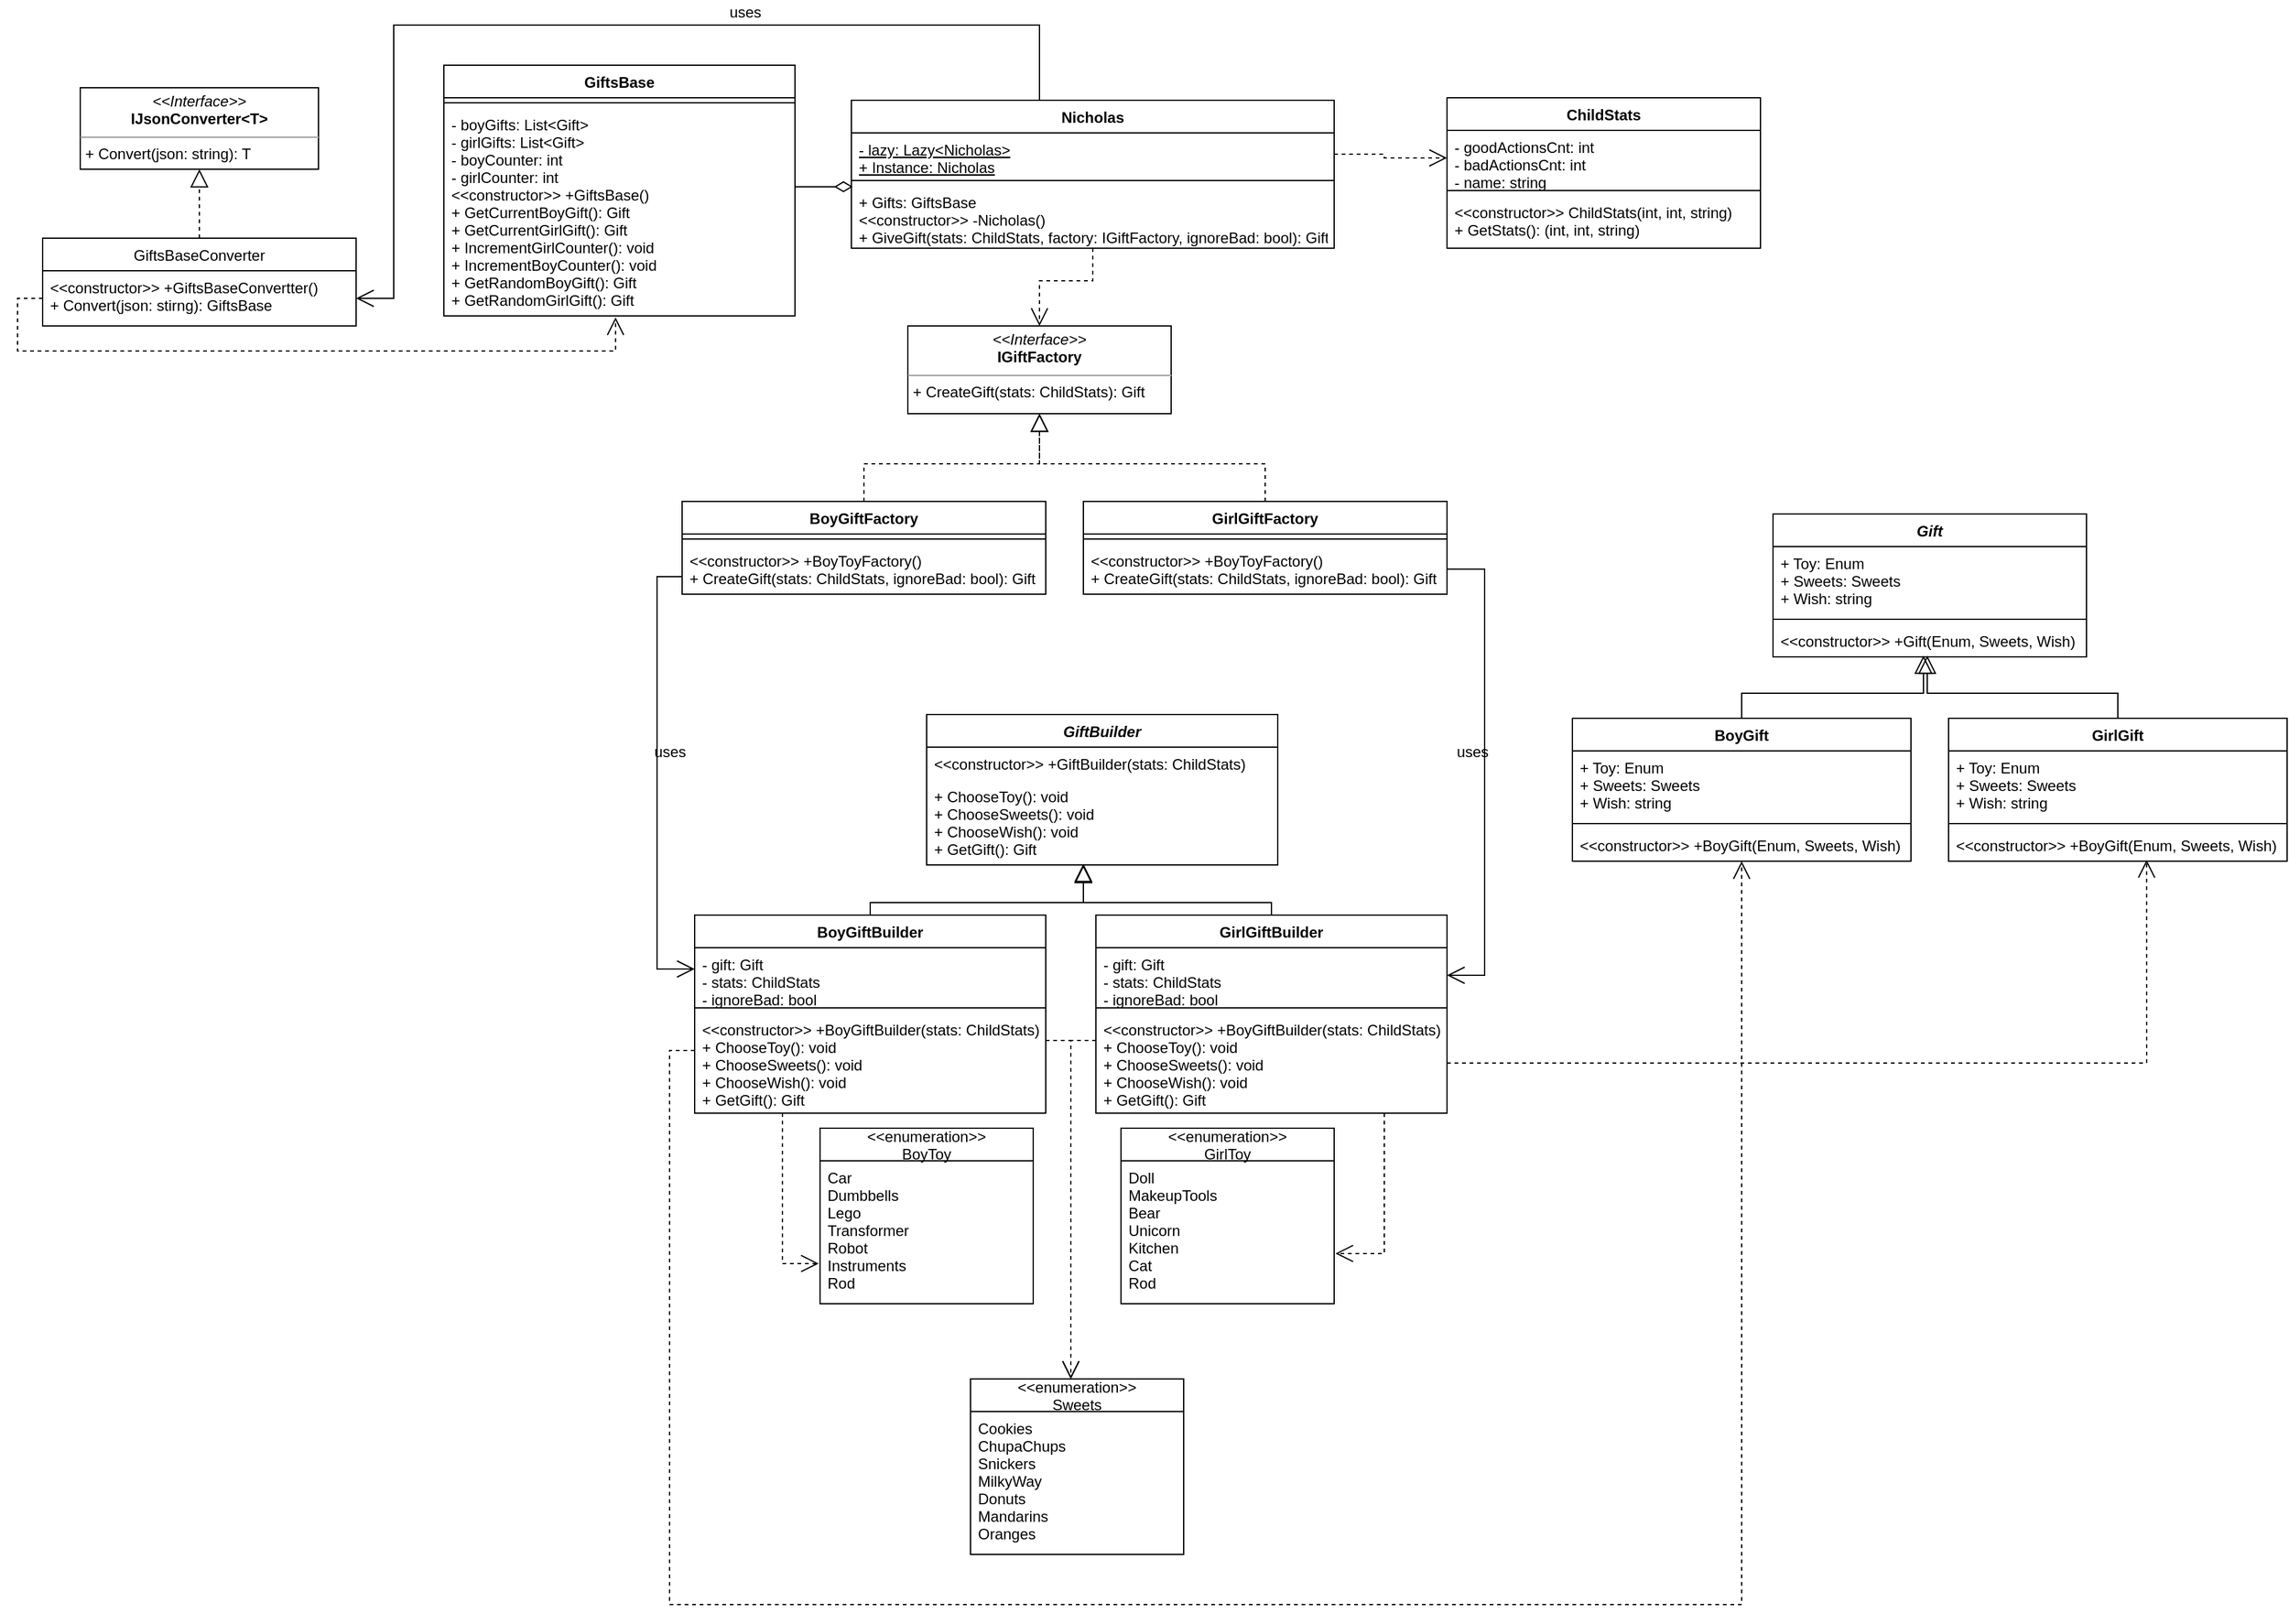 <mxfile version="15.4.0" type="device"><diagram id="0_Pe5IaOWK3prhrcY5-4" name="Page-1"><mxGraphModel dx="2272" dy="822" grid="1" gridSize="10" guides="1" tooltips="1" connect="1" arrows="1" fold="1" page="1" pageScale="1" pageWidth="850" pageHeight="1100" math="0" shadow="0"><root><mxCell id="0"/><mxCell id="1" parent="0"/><mxCell id="CNQizQMJk3wnfPYYah0C-1" value="&lt;&lt;enumeration&gt;&gt;&#10;BoyToy" style="swimlane;fontStyle=0;childLayout=stackLayout;horizontal=1;startSize=26;fillColor=none;horizontalStack=0;resizeParent=1;resizeParentMax=0;resizeLast=0;collapsible=1;marginBottom=0;" vertex="1" parent="1"><mxGeometry x="60" y="1260" width="170" height="140" as="geometry"/></mxCell><mxCell id="CNQizQMJk3wnfPYYah0C-4" value="Car&#10;Dumbbells&#10;Lego&#10;Transformer&#10;Robot&#10;Instruments&#10;Rod" style="text;strokeColor=none;fillColor=none;align=left;verticalAlign=top;spacingLeft=4;spacingRight=4;overflow=hidden;rotatable=0;points=[[0,0.5],[1,0.5]];portConstraint=eastwest;" vertex="1" parent="CNQizQMJk3wnfPYYah0C-1"><mxGeometry y="26" width="170" height="114" as="geometry"/></mxCell><mxCell id="CNQizQMJk3wnfPYYah0C-9" value="&lt;&lt;enumeration&gt;&gt;&#10;GirlToy" style="swimlane;fontStyle=0;childLayout=stackLayout;horizontal=1;startSize=26;fillColor=none;horizontalStack=0;resizeParent=1;resizeParentMax=0;resizeLast=0;collapsible=1;marginBottom=0;" vertex="1" parent="1"><mxGeometry x="300" y="1260" width="170" height="140" as="geometry"/></mxCell><mxCell id="CNQizQMJk3wnfPYYah0C-10" value="Doll&#10;MakeupTools&#10;Bear&#10;Unicorn&#10;Kitchen&#10;Cat&#10;Rod" style="text;strokeColor=none;fillColor=none;align=left;verticalAlign=top;spacingLeft=4;spacingRight=4;overflow=hidden;rotatable=0;points=[[0,0.5],[1,0.5]];portConstraint=eastwest;" vertex="1" parent="CNQizQMJk3wnfPYYah0C-9"><mxGeometry y="26" width="170" height="114" as="geometry"/></mxCell><mxCell id="CNQizQMJk3wnfPYYah0C-11" value="ChildStats" style="swimlane;fontStyle=1;align=center;verticalAlign=top;childLayout=stackLayout;horizontal=1;startSize=26;horizontalStack=0;resizeParent=1;resizeParentMax=0;resizeLast=0;collapsible=1;marginBottom=0;" vertex="1" parent="1"><mxGeometry x="560" y="438" width="250" height="120" as="geometry"/></mxCell><mxCell id="CNQizQMJk3wnfPYYah0C-12" value="- goodActionsCnt: int&#10;- badActionsCnt: int&#10;- name: string" style="text;strokeColor=none;fillColor=none;align=left;verticalAlign=top;spacingLeft=4;spacingRight=4;overflow=hidden;rotatable=0;points=[[0,0.5],[1,0.5]];portConstraint=eastwest;" vertex="1" parent="CNQizQMJk3wnfPYYah0C-11"><mxGeometry y="26" width="250" height="44" as="geometry"/></mxCell><mxCell id="CNQizQMJk3wnfPYYah0C-13" value="" style="line;strokeWidth=1;fillColor=none;align=left;verticalAlign=middle;spacingTop=-1;spacingLeft=3;spacingRight=3;rotatable=0;labelPosition=right;points=[];portConstraint=eastwest;" vertex="1" parent="CNQizQMJk3wnfPYYah0C-11"><mxGeometry y="70" width="250" height="8" as="geometry"/></mxCell><mxCell id="CNQizQMJk3wnfPYYah0C-14" value="&lt;&lt;constructor&gt;&gt; ChildStats(int, int, string)&#10;+ GetStats(): (int, int, string)" style="text;strokeColor=none;fillColor=none;align=left;verticalAlign=top;spacingLeft=4;spacingRight=4;overflow=hidden;rotatable=0;points=[[0,0.5],[1,0.5]];portConstraint=eastwest;" vertex="1" parent="CNQizQMJk3wnfPYYah0C-11"><mxGeometry y="78" width="250" height="42" as="geometry"/></mxCell><mxCell id="CNQizQMJk3wnfPYYah0C-16" value="&lt;&lt;enumeration&gt;&gt;&#10;Sweets" style="swimlane;fontStyle=0;childLayout=stackLayout;horizontal=1;startSize=26;fillColor=none;horizontalStack=0;resizeParent=1;resizeParentMax=0;resizeLast=0;collapsible=1;marginBottom=0;" vertex="1" parent="1"><mxGeometry x="180" y="1460" width="170" height="140" as="geometry"/></mxCell><mxCell id="CNQizQMJk3wnfPYYah0C-17" value="Cookies&#10;ChupaChups&#10;Snickers&#10;MilkyWay&#10;Donuts&#10;Mandarins&#10;Oranges" style="text;strokeColor=none;fillColor=none;align=left;verticalAlign=top;spacingLeft=4;spacingRight=4;overflow=hidden;rotatable=0;points=[[0,0.5],[1,0.5]];portConstraint=eastwest;" vertex="1" parent="CNQizQMJk3wnfPYYah0C-16"><mxGeometry y="26" width="170" height="114" as="geometry"/></mxCell><mxCell id="CNQizQMJk3wnfPYYah0C-22" value="&lt;p style=&quot;margin: 0px ; margin-top: 4px ; text-align: center&quot;&gt;&lt;i&gt;&amp;lt;&amp;lt;Interface&amp;gt;&amp;gt;&lt;/i&gt;&lt;br&gt;&lt;b&gt;IGiftFactory&lt;/b&gt;&lt;/p&gt;&lt;hr size=&quot;1&quot;&gt;&lt;p style=&quot;margin: 0px ; margin-left: 4px&quot;&gt;+ CreateGift(stats: ChildStats): Gift&lt;/p&gt;" style="verticalAlign=top;align=left;overflow=fill;fontSize=12;fontFamily=Helvetica;html=1;" vertex="1" parent="1"><mxGeometry x="130" y="620" width="210" height="70" as="geometry"/></mxCell><mxCell id="CNQizQMJk3wnfPYYah0C-37" style="edgeStyle=orthogonalEdgeStyle;rounded=0;orthogonalLoop=1;jettySize=auto;html=1;entryX=0.5;entryY=1;entryDx=0;entryDy=0;dashed=1;endArrow=block;endFill=0;endSize=12;" edge="1" parent="1" source="CNQizQMJk3wnfPYYah0C-23" target="CNQizQMJk3wnfPYYah0C-22"><mxGeometry relative="1" as="geometry"/></mxCell><mxCell id="CNQizQMJk3wnfPYYah0C-23" value="BoyGiftFactory" style="swimlane;fontStyle=1;align=center;verticalAlign=top;childLayout=stackLayout;horizontal=1;startSize=26;horizontalStack=0;resizeParent=1;resizeParentMax=0;resizeLast=0;collapsible=1;marginBottom=0;" vertex="1" parent="1"><mxGeometry x="-50" y="760" width="290" height="74" as="geometry"/></mxCell><mxCell id="CNQizQMJk3wnfPYYah0C-25" value="" style="line;strokeWidth=1;fillColor=none;align=left;verticalAlign=middle;spacingTop=-1;spacingLeft=3;spacingRight=3;rotatable=0;labelPosition=right;points=[];portConstraint=eastwest;" vertex="1" parent="CNQizQMJk3wnfPYYah0C-23"><mxGeometry y="26" width="290" height="8" as="geometry"/></mxCell><mxCell id="CNQizQMJk3wnfPYYah0C-26" value="&lt;&lt;constructor&gt;&gt; +BoyToyFactory()&#10;+ CreateGift(stats: ChildStats, ignoreBad: bool): Gift" style="text;strokeColor=none;fillColor=none;align=left;verticalAlign=top;spacingLeft=4;spacingRight=4;overflow=hidden;rotatable=0;points=[[0,0.5],[1,0.5]];portConstraint=eastwest;" vertex="1" parent="CNQizQMJk3wnfPYYah0C-23"><mxGeometry y="34" width="290" height="40" as="geometry"/></mxCell><mxCell id="CNQizQMJk3wnfPYYah0C-36" style="edgeStyle=orthogonalEdgeStyle;rounded=0;orthogonalLoop=1;jettySize=auto;html=1;entryX=0.5;entryY=1;entryDx=0;entryDy=0;endArrow=block;endFill=0;dashed=1;endSize=12;" edge="1" parent="1" source="CNQizQMJk3wnfPYYah0C-32" target="CNQizQMJk3wnfPYYah0C-22"><mxGeometry relative="1" as="geometry"/></mxCell><mxCell id="CNQizQMJk3wnfPYYah0C-32" value="GirlGiftFactory" style="swimlane;fontStyle=1;align=center;verticalAlign=top;childLayout=stackLayout;horizontal=1;startSize=26;horizontalStack=0;resizeParent=1;resizeParentMax=0;resizeLast=0;collapsible=1;marginBottom=0;" vertex="1" parent="1"><mxGeometry x="270" y="760" width="290" height="74" as="geometry"/></mxCell><mxCell id="CNQizQMJk3wnfPYYah0C-34" value="" style="line;strokeWidth=1;fillColor=none;align=left;verticalAlign=middle;spacingTop=-1;spacingLeft=3;spacingRight=3;rotatable=0;labelPosition=right;points=[];portConstraint=eastwest;" vertex="1" parent="CNQizQMJk3wnfPYYah0C-32"><mxGeometry y="26" width="290" height="8" as="geometry"/></mxCell><mxCell id="CNQizQMJk3wnfPYYah0C-35" value="&lt;&lt;constructor&gt;&gt; +BoyToyFactory()&#10;+ CreateGift(stats: ChildStats, ignoreBad: bool): Gift" style="text;strokeColor=none;fillColor=none;align=left;verticalAlign=top;spacingLeft=4;spacingRight=4;overflow=hidden;rotatable=0;points=[[0,0.5],[1,0.5]];portConstraint=eastwest;" vertex="1" parent="CNQizQMJk3wnfPYYah0C-32"><mxGeometry y="34" width="290" height="40" as="geometry"/></mxCell><mxCell id="CNQizQMJk3wnfPYYah0C-38" value="GiftBuilder" style="swimlane;fontStyle=3;childLayout=stackLayout;horizontal=1;startSize=26;fillColor=none;horizontalStack=0;resizeParent=1;resizeParentMax=0;resizeLast=0;collapsible=1;marginBottom=0;" vertex="1" parent="1"><mxGeometry x="145" y="930" width="280" height="120" as="geometry"/></mxCell><mxCell id="CNQizQMJk3wnfPYYah0C-39" value="&lt;&lt;constructor&gt;&gt; +GiftBuilder(stats: ChildStats)" style="text;strokeColor=none;fillColor=none;align=left;verticalAlign=top;spacingLeft=4;spacingRight=4;overflow=hidden;rotatable=0;points=[[0,0.5],[1,0.5]];portConstraint=eastwest;" vertex="1" parent="CNQizQMJk3wnfPYYah0C-38"><mxGeometry y="26" width="280" height="26" as="geometry"/></mxCell><mxCell id="CNQizQMJk3wnfPYYah0C-40" value="+ ChooseToy(): void&#10;+ ChooseSweets(): void&#10;+ ChooseWish(): void&#10;+ GetGift(): Gift" style="text;strokeColor=none;fillColor=none;align=left;verticalAlign=top;spacingLeft=4;spacingRight=4;overflow=hidden;rotatable=0;points=[[0,0.5],[1,0.5]];portConstraint=eastwest;" vertex="1" parent="CNQizQMJk3wnfPYYah0C-38"><mxGeometry y="52" width="280" height="68" as="geometry"/></mxCell><mxCell id="CNQizQMJk3wnfPYYah0C-61" style="edgeStyle=orthogonalEdgeStyle;rounded=0;orthogonalLoop=1;jettySize=auto;html=1;endArrow=block;endFill=0;endSize=12;" edge="1" parent="1" source="CNQizQMJk3wnfPYYah0C-48"><mxGeometry relative="1" as="geometry"><mxPoint x="270" y="1050" as="targetPoint"/><Array as="points"><mxPoint x="100" y="1080"/><mxPoint x="270" y="1080"/></Array></mxGeometry></mxCell><mxCell id="CNQizQMJk3wnfPYYah0C-48" value="BoyGiftBuilder" style="swimlane;fontStyle=1;align=center;verticalAlign=top;childLayout=stackLayout;horizontal=1;startSize=26;horizontalStack=0;resizeParent=1;resizeParentMax=0;resizeLast=0;collapsible=1;marginBottom=0;" vertex="1" parent="1"><mxGeometry x="-40" y="1090" width="280" height="158" as="geometry"/></mxCell><mxCell id="CNQizQMJk3wnfPYYah0C-49" value="- gift: Gift&#10;- stats: ChildStats&#10;- ignoreBad: bool" style="text;strokeColor=none;fillColor=none;align=left;verticalAlign=top;spacingLeft=4;spacingRight=4;overflow=hidden;rotatable=0;points=[[0,0.5],[1,0.5]];portConstraint=eastwest;" vertex="1" parent="CNQizQMJk3wnfPYYah0C-48"><mxGeometry y="26" width="280" height="44" as="geometry"/></mxCell><mxCell id="CNQizQMJk3wnfPYYah0C-50" value="" style="line;strokeWidth=1;fillColor=none;align=left;verticalAlign=middle;spacingTop=-1;spacingLeft=3;spacingRight=3;rotatable=0;labelPosition=right;points=[];portConstraint=eastwest;" vertex="1" parent="CNQizQMJk3wnfPYYah0C-48"><mxGeometry y="70" width="280" height="8" as="geometry"/></mxCell><mxCell id="CNQizQMJk3wnfPYYah0C-51" value="&lt;&lt;constructor&gt;&gt; +BoyGiftBuilder(stats: ChildStats)&#10;+ ChooseToy(): void&#10;+ ChooseSweets(): void&#10;+ ChooseWish(): void&#10;+ GetGift(): Gift" style="text;strokeColor=none;fillColor=none;align=left;verticalAlign=top;spacingLeft=4;spacingRight=4;overflow=hidden;rotatable=0;points=[[0,0.5],[1,0.5]];portConstraint=eastwest;" vertex="1" parent="CNQizQMJk3wnfPYYah0C-48"><mxGeometry y="78" width="280" height="80" as="geometry"/></mxCell><mxCell id="CNQizQMJk3wnfPYYah0C-60" style="edgeStyle=orthogonalEdgeStyle;rounded=0;orthogonalLoop=1;jettySize=auto;html=1;endArrow=block;endFill=0;endSize=12;" edge="1" parent="1" source="CNQizQMJk3wnfPYYah0C-52"><mxGeometry relative="1" as="geometry"><mxPoint x="270" y="1049" as="targetPoint"/><Array as="points"><mxPoint x="420" y="1080"/><mxPoint x="270" y="1080"/><mxPoint x="270" y="1049"/></Array></mxGeometry></mxCell><mxCell id="CNQizQMJk3wnfPYYah0C-52" value="GirlGiftBuilder" style="swimlane;fontStyle=1;align=center;verticalAlign=top;childLayout=stackLayout;horizontal=1;startSize=26;horizontalStack=0;resizeParent=1;resizeParentMax=0;resizeLast=0;collapsible=1;marginBottom=0;" vertex="1" parent="1"><mxGeometry x="280" y="1090" width="280" height="158" as="geometry"/></mxCell><mxCell id="CNQizQMJk3wnfPYYah0C-53" value="- gift: Gift&#10;- stats: ChildStats&#10;- ignoreBad: bool" style="text;strokeColor=none;fillColor=none;align=left;verticalAlign=top;spacingLeft=4;spacingRight=4;overflow=hidden;rotatable=0;points=[[0,0.5],[1,0.5]];portConstraint=eastwest;" vertex="1" parent="CNQizQMJk3wnfPYYah0C-52"><mxGeometry y="26" width="280" height="44" as="geometry"/></mxCell><mxCell id="CNQizQMJk3wnfPYYah0C-54" value="" style="line;strokeWidth=1;fillColor=none;align=left;verticalAlign=middle;spacingTop=-1;spacingLeft=3;spacingRight=3;rotatable=0;labelPosition=right;points=[];portConstraint=eastwest;" vertex="1" parent="CNQizQMJk3wnfPYYah0C-52"><mxGeometry y="70" width="280" height="8" as="geometry"/></mxCell><mxCell id="CNQizQMJk3wnfPYYah0C-55" value="&lt;&lt;constructor&gt;&gt; +BoyGiftBuilder(stats: ChildStats)&#10;+ ChooseToy(): void&#10;+ ChooseSweets(): void&#10;+ ChooseWish(): void&#10;+ GetGift(): Gift" style="text;strokeColor=none;fillColor=none;align=left;verticalAlign=top;spacingLeft=4;spacingRight=4;overflow=hidden;rotatable=0;points=[[0,0.5],[1,0.5]];portConstraint=eastwest;" vertex="1" parent="CNQizQMJk3wnfPYYah0C-52"><mxGeometry y="78" width="280" height="80" as="geometry"/></mxCell><mxCell id="CNQizQMJk3wnfPYYah0C-56" style="edgeStyle=orthogonalEdgeStyle;rounded=0;orthogonalLoop=1;jettySize=auto;html=1;entryX=-0.006;entryY=0.719;entryDx=0;entryDy=0;entryPerimeter=0;dashed=1;endArrow=open;endFill=0;endSize=12;" edge="1" parent="1" source="CNQizQMJk3wnfPYYah0C-51" target="CNQizQMJk3wnfPYYah0C-4"><mxGeometry relative="1" as="geometry"><Array as="points"><mxPoint x="30" y="1368"/></Array></mxGeometry></mxCell><mxCell id="CNQizQMJk3wnfPYYah0C-57" style="edgeStyle=orthogonalEdgeStyle;rounded=0;orthogonalLoop=1;jettySize=auto;html=1;dashed=1;endArrow=open;endFill=0;endSize=12;entryX=1.006;entryY=0.649;entryDx=0;entryDy=0;entryPerimeter=0;" edge="1" parent="1" source="CNQizQMJk3wnfPYYah0C-55" target="CNQizQMJk3wnfPYYah0C-10"><mxGeometry relative="1" as="geometry"><mxPoint x="520" y="1360" as="targetPoint"/><Array as="points"><mxPoint x="510" y="1190"/><mxPoint x="510" y="1360"/></Array></mxGeometry></mxCell><mxCell id="CNQizQMJk3wnfPYYah0C-58" style="edgeStyle=orthogonalEdgeStyle;rounded=0;orthogonalLoop=1;jettySize=auto;html=1;dashed=1;endArrow=open;endFill=0;endSize=12;" edge="1" parent="1" source="CNQizQMJk3wnfPYYah0C-51"><mxGeometry relative="1" as="geometry"><mxPoint x="260" y="1460" as="targetPoint"/><Array as="points"><mxPoint x="260" y="1190"/><mxPoint x="260" y="1460"/></Array></mxGeometry></mxCell><mxCell id="CNQizQMJk3wnfPYYah0C-59" style="edgeStyle=orthogonalEdgeStyle;rounded=0;orthogonalLoop=1;jettySize=auto;html=1;dashed=1;endArrow=open;endFill=0;endSize=12;" edge="1" parent="1" source="CNQizQMJk3wnfPYYah0C-55"><mxGeometry relative="1" as="geometry"><mxPoint x="260" y="1460" as="targetPoint"/><Array as="points"><mxPoint x="260" y="1190"/></Array></mxGeometry></mxCell><mxCell id="CNQizQMJk3wnfPYYah0C-62" style="edgeStyle=orthogonalEdgeStyle;rounded=0;orthogonalLoop=1;jettySize=auto;html=1;endArrow=open;endFill=0;endSize=12;" edge="1" parent="1" source="CNQizQMJk3wnfPYYah0C-26"><mxGeometry relative="1" as="geometry"><mxPoint x="-40" y="1133" as="targetPoint"/><Array as="points"><mxPoint x="-70" y="820"/><mxPoint x="-70" y="1133"/><mxPoint x="-40" y="1133"/></Array></mxGeometry></mxCell><mxCell id="CNQizQMJk3wnfPYYah0C-63" style="edgeStyle=orthogonalEdgeStyle;rounded=0;orthogonalLoop=1;jettySize=auto;html=1;entryX=1;entryY=0.5;entryDx=0;entryDy=0;endArrow=open;endFill=0;endSize=12;" edge="1" parent="1" source="CNQizQMJk3wnfPYYah0C-35" target="CNQizQMJk3wnfPYYah0C-53"><mxGeometry relative="1" as="geometry"/></mxCell><mxCell id="CNQizQMJk3wnfPYYah0C-64" value="uses" style="text;html=1;align=center;verticalAlign=middle;resizable=0;points=[];autosize=1;strokeColor=none;fillColor=none;" vertex="1" parent="1"><mxGeometry x="-80" y="950" width="40" height="20" as="geometry"/></mxCell><mxCell id="CNQizQMJk3wnfPYYah0C-65" value="uses" style="text;html=1;align=center;verticalAlign=middle;resizable=0;points=[];autosize=1;strokeColor=none;fillColor=none;" vertex="1" parent="1"><mxGeometry x="560" y="950" width="40" height="20" as="geometry"/></mxCell><mxCell id="CNQizQMJk3wnfPYYah0C-70" style="edgeStyle=orthogonalEdgeStyle;rounded=0;orthogonalLoop=1;jettySize=auto;html=1;entryX=0.5;entryY=0;entryDx=0;entryDy=0;endArrow=open;endFill=0;endSize=12;dashed=1;" edge="1" parent="1" source="CNQizQMJk3wnfPYYah0C-66" target="CNQizQMJk3wnfPYYah0C-22"><mxGeometry relative="1" as="geometry"/></mxCell><mxCell id="CNQizQMJk3wnfPYYah0C-101" style="edgeStyle=orthogonalEdgeStyle;rounded=0;orthogonalLoop=1;jettySize=auto;html=1;endArrow=open;endFill=0;endSize=12;entryX=1;entryY=0.5;entryDx=0;entryDy=0;" edge="1" parent="1" source="CNQizQMJk3wnfPYYah0C-66" target="CNQizQMJk3wnfPYYah0C-96"><mxGeometry relative="1" as="geometry"><mxPoint x="-300" y="600" as="targetPoint"/><Array as="points"><mxPoint x="235" y="380"/><mxPoint x="-280" y="380"/><mxPoint x="-280" y="598"/></Array></mxGeometry></mxCell><mxCell id="CNQizQMJk3wnfPYYah0C-66" value="Nicholas" style="swimlane;fontStyle=1;align=center;verticalAlign=top;childLayout=stackLayout;horizontal=1;startSize=26;horizontalStack=0;resizeParent=1;resizeParentMax=0;resizeLast=0;collapsible=1;marginBottom=0;" vertex="1" parent="1"><mxGeometry x="85" y="440" width="385" height="118" as="geometry"/></mxCell><mxCell id="CNQizQMJk3wnfPYYah0C-67" value="- lazy: Lazy&lt;Nicholas&gt;&#10;+ Instance: Nicholas" style="text;strokeColor=none;fillColor=none;align=left;verticalAlign=top;spacingLeft=4;spacingRight=4;overflow=hidden;rotatable=0;points=[[0,0.5],[1,0.5]];portConstraint=eastwest;fontStyle=4" vertex="1" parent="CNQizQMJk3wnfPYYah0C-66"><mxGeometry y="26" width="385" height="34" as="geometry"/></mxCell><mxCell id="CNQizQMJk3wnfPYYah0C-68" value="" style="line;strokeWidth=1;fillColor=none;align=left;verticalAlign=middle;spacingTop=-1;spacingLeft=3;spacingRight=3;rotatable=0;labelPosition=right;points=[];portConstraint=eastwest;" vertex="1" parent="CNQizQMJk3wnfPYYah0C-66"><mxGeometry y="60" width="385" height="8" as="geometry"/></mxCell><mxCell id="CNQizQMJk3wnfPYYah0C-69" value="+ Gifts: GiftsBase&#10;&lt;&lt;constructor&gt;&gt; -Nicholas()&#10;+ GiveGift(stats: ChildStats, factory: IGiftFactory, ignoreBad: bool): Gift" style="text;strokeColor=none;fillColor=none;align=left;verticalAlign=top;spacingLeft=4;spacingRight=4;overflow=hidden;rotatable=0;points=[[0,0.5],[1,0.5]];portConstraint=eastwest;" vertex="1" parent="CNQizQMJk3wnfPYYah0C-66"><mxGeometry y="68" width="385" height="50" as="geometry"/></mxCell><mxCell id="CNQizQMJk3wnfPYYah0C-72" style="edgeStyle=orthogonalEdgeStyle;rounded=0;orthogonalLoop=1;jettySize=auto;html=1;dashed=1;endArrow=open;endFill=0;endSize=12;exitX=1;exitY=0.5;exitDx=0;exitDy=0;" edge="1" parent="1" source="CNQizQMJk3wnfPYYah0C-67" target="CNQizQMJk3wnfPYYah0C-12"><mxGeometry relative="1" as="geometry"/></mxCell><mxCell id="CNQizQMJk3wnfPYYah0C-73" value="Gift" style="swimlane;fontStyle=3;align=center;verticalAlign=top;childLayout=stackLayout;horizontal=1;startSize=26;horizontalStack=0;resizeParent=1;resizeParentMax=0;resizeLast=0;collapsible=1;marginBottom=0;" vertex="1" parent="1"><mxGeometry x="820" y="770" width="250" height="114" as="geometry"/></mxCell><mxCell id="CNQizQMJk3wnfPYYah0C-74" value="+ Toy: Enum&#10;+ Sweets: Sweets&#10;+ Wish: string" style="text;strokeColor=none;fillColor=none;align=left;verticalAlign=top;spacingLeft=4;spacingRight=4;overflow=hidden;rotatable=0;points=[[0,0.5],[1,0.5]];portConstraint=eastwest;" vertex="1" parent="CNQizQMJk3wnfPYYah0C-73"><mxGeometry y="26" width="250" height="54" as="geometry"/></mxCell><mxCell id="CNQizQMJk3wnfPYYah0C-75" value="" style="line;strokeWidth=1;fillColor=none;align=left;verticalAlign=middle;spacingTop=-1;spacingLeft=3;spacingRight=3;rotatable=0;labelPosition=right;points=[];portConstraint=eastwest;" vertex="1" parent="CNQizQMJk3wnfPYYah0C-73"><mxGeometry y="80" width="250" height="8" as="geometry"/></mxCell><mxCell id="CNQizQMJk3wnfPYYah0C-76" value="&lt;&lt;constructor&gt;&gt; +Gift(Enum, Sweets, Wish)" style="text;strokeColor=none;fillColor=none;align=left;verticalAlign=top;spacingLeft=4;spacingRight=4;overflow=hidden;rotatable=0;points=[[0,0.5],[1,0.5]];portConstraint=eastwest;" vertex="1" parent="CNQizQMJk3wnfPYYah0C-73"><mxGeometry y="88" width="250" height="26" as="geometry"/></mxCell><mxCell id="CNQizQMJk3wnfPYYah0C-87" style="edgeStyle=orthogonalEdgeStyle;rounded=0;orthogonalLoop=1;jettySize=auto;html=1;entryX=0.48;entryY=0.962;entryDx=0;entryDy=0;entryPerimeter=0;endArrow=block;endFill=0;endSize=12;" edge="1" parent="1" source="CNQizQMJk3wnfPYYah0C-77" target="CNQizQMJk3wnfPYYah0C-76"><mxGeometry relative="1" as="geometry"/></mxCell><mxCell id="CNQizQMJk3wnfPYYah0C-77" value="BoyGift" style="swimlane;fontStyle=1;align=center;verticalAlign=top;childLayout=stackLayout;horizontal=1;startSize=26;horizontalStack=0;resizeParent=1;resizeParentMax=0;resizeLast=0;collapsible=1;marginBottom=0;" vertex="1" parent="1"><mxGeometry x="660" y="933" width="270" height="114" as="geometry"/></mxCell><mxCell id="CNQizQMJk3wnfPYYah0C-78" value="+ Toy: Enum&#10;+ Sweets: Sweets&#10;+ Wish: string" style="text;strokeColor=none;fillColor=none;align=left;verticalAlign=top;spacingLeft=4;spacingRight=4;overflow=hidden;rotatable=0;points=[[0,0.5],[1,0.5]];portConstraint=eastwest;" vertex="1" parent="CNQizQMJk3wnfPYYah0C-77"><mxGeometry y="26" width="270" height="54" as="geometry"/></mxCell><mxCell id="CNQizQMJk3wnfPYYah0C-79" value="" style="line;strokeWidth=1;fillColor=none;align=left;verticalAlign=middle;spacingTop=-1;spacingLeft=3;spacingRight=3;rotatable=0;labelPosition=right;points=[];portConstraint=eastwest;" vertex="1" parent="CNQizQMJk3wnfPYYah0C-77"><mxGeometry y="80" width="270" height="8" as="geometry"/></mxCell><mxCell id="CNQizQMJk3wnfPYYah0C-80" value="&lt;&lt;constructor&gt;&gt; +BoyGift(Enum, Sweets, Wish)" style="text;strokeColor=none;fillColor=none;align=left;verticalAlign=top;spacingLeft=4;spacingRight=4;overflow=hidden;rotatable=0;points=[[0,0.5],[1,0.5]];portConstraint=eastwest;" vertex="1" parent="CNQizQMJk3wnfPYYah0C-77"><mxGeometry y="88" width="270" height="26" as="geometry"/></mxCell><mxCell id="CNQizQMJk3wnfPYYah0C-85" style="edgeStyle=orthogonalEdgeStyle;rounded=0;orthogonalLoop=1;jettySize=auto;html=1;entryX=0.492;entryY=0.962;entryDx=0;entryDy=0;entryPerimeter=0;endArrow=block;endFill=0;endSize=12;" edge="1" parent="1" source="CNQizQMJk3wnfPYYah0C-81" target="CNQizQMJk3wnfPYYah0C-76"><mxGeometry relative="1" as="geometry"><Array as="points"><mxPoint x="1095" y="913"/><mxPoint x="943" y="913"/></Array></mxGeometry></mxCell><mxCell id="CNQizQMJk3wnfPYYah0C-81" value="GirlGift" style="swimlane;fontStyle=1;align=center;verticalAlign=top;childLayout=stackLayout;horizontal=1;startSize=26;horizontalStack=0;resizeParent=1;resizeParentMax=0;resizeLast=0;collapsible=1;marginBottom=0;" vertex="1" parent="1"><mxGeometry x="960" y="933" width="270" height="114" as="geometry"/></mxCell><mxCell id="CNQizQMJk3wnfPYYah0C-82" value="+ Toy: Enum&#10;+ Sweets: Sweets&#10;+ Wish: string" style="text;strokeColor=none;fillColor=none;align=left;verticalAlign=top;spacingLeft=4;spacingRight=4;overflow=hidden;rotatable=0;points=[[0,0.5],[1,0.5]];portConstraint=eastwest;" vertex="1" parent="CNQizQMJk3wnfPYYah0C-81"><mxGeometry y="26" width="270" height="54" as="geometry"/></mxCell><mxCell id="CNQizQMJk3wnfPYYah0C-83" value="" style="line;strokeWidth=1;fillColor=none;align=left;verticalAlign=middle;spacingTop=-1;spacingLeft=3;spacingRight=3;rotatable=0;labelPosition=right;points=[];portConstraint=eastwest;" vertex="1" parent="CNQizQMJk3wnfPYYah0C-81"><mxGeometry y="80" width="270" height="8" as="geometry"/></mxCell><mxCell id="CNQizQMJk3wnfPYYah0C-84" value="&lt;&lt;constructor&gt;&gt; +BoyGift(Enum, Sweets, Wish)" style="text;strokeColor=none;fillColor=none;align=left;verticalAlign=top;spacingLeft=4;spacingRight=4;overflow=hidden;rotatable=0;points=[[0,0.5],[1,0.5]];portConstraint=eastwest;" vertex="1" parent="CNQizQMJk3wnfPYYah0C-81"><mxGeometry y="88" width="270" height="26" as="geometry"/></mxCell><mxCell id="CNQizQMJk3wnfPYYah0C-88" style="edgeStyle=orthogonalEdgeStyle;rounded=0;orthogonalLoop=1;jettySize=auto;html=1;endArrow=open;endFill=0;endSize=12;dashed=1;" edge="1" parent="1" source="CNQizQMJk3wnfPYYah0C-51" target="CNQizQMJk3wnfPYYah0C-80"><mxGeometry relative="1" as="geometry"><mxPoint x="680" y="1640" as="targetPoint"/><Array as="points"><mxPoint x="-60" y="1198"/><mxPoint x="-60" y="1640"/><mxPoint x="795" y="1640"/></Array></mxGeometry></mxCell><mxCell id="CNQizQMJk3wnfPYYah0C-89" style="edgeStyle=orthogonalEdgeStyle;rounded=0;orthogonalLoop=1;jettySize=auto;html=1;entryX=0.585;entryY=0.962;entryDx=0;entryDy=0;entryPerimeter=0;dashed=1;endArrow=open;endFill=0;endSize=12;" edge="1" parent="1" source="CNQizQMJk3wnfPYYah0C-55" target="CNQizQMJk3wnfPYYah0C-84"><mxGeometry relative="1" as="geometry"/></mxCell><mxCell id="CNQizQMJk3wnfPYYah0C-100" style="edgeStyle=orthogonalEdgeStyle;rounded=0;orthogonalLoop=1;jettySize=auto;html=1;entryX=0.003;entryY=0.019;entryDx=0;entryDy=0;entryPerimeter=0;endArrow=diamondThin;endFill=0;endSize=12;" edge="1" parent="1" source="CNQizQMJk3wnfPYYah0C-90" target="CNQizQMJk3wnfPYYah0C-69"><mxGeometry relative="1" as="geometry"><Array as="points"><mxPoint x="50" y="509"/><mxPoint x="50" y="509"/></Array></mxGeometry></mxCell><mxCell id="CNQizQMJk3wnfPYYah0C-90" value="GiftsBase" style="swimlane;fontStyle=1;align=center;verticalAlign=top;childLayout=stackLayout;horizontal=1;startSize=26;horizontalStack=0;resizeParent=1;resizeParentMax=0;resizeLast=0;collapsible=1;marginBottom=0;" vertex="1" parent="1"><mxGeometry x="-240" y="412" width="280" height="200" as="geometry"/></mxCell><mxCell id="CNQizQMJk3wnfPYYah0C-92" value="" style="line;strokeWidth=1;fillColor=none;align=left;verticalAlign=middle;spacingTop=-1;spacingLeft=3;spacingRight=3;rotatable=0;labelPosition=right;points=[];portConstraint=eastwest;" vertex="1" parent="CNQizQMJk3wnfPYYah0C-90"><mxGeometry y="26" width="280" height="8" as="geometry"/></mxCell><mxCell id="CNQizQMJk3wnfPYYah0C-93" value="- boyGifts: List&lt;Gift&gt;&#10;- girlGifts: List&lt;Gift&gt;&#10;- boyCounter: int&#10;- girlCounter: int&#10;&lt;&lt;constructor&gt;&gt; +GiftsBase()&#10;+ GetCurrentBoyGift(): Gift&#10;+ GetCurrentGirlGift(): Gift&#10;+ IncrementGirlCounter(): void&#10;+ IncrementBoyCounter(): void&#10;+ GetRandomBoyGift(): Gift&#10;+ GetRandomGirlGift(): Gift" style="text;strokeColor=none;fillColor=none;align=left;verticalAlign=top;spacingLeft=4;spacingRight=4;overflow=hidden;rotatable=0;points=[[0,0.5],[1,0.5]];portConstraint=eastwest;" vertex="1" parent="CNQizQMJk3wnfPYYah0C-90"><mxGeometry y="34" width="280" height="166" as="geometry"/></mxCell><mxCell id="CNQizQMJk3wnfPYYah0C-94" value="&lt;p style=&quot;margin: 0px ; margin-top: 4px ; text-align: center&quot;&gt;&lt;i&gt;&amp;lt;&amp;lt;Interface&amp;gt;&amp;gt;&lt;/i&gt;&lt;br&gt;&lt;b&gt;IJsonConverter&amp;lt;T&amp;gt;&lt;/b&gt;&lt;/p&gt;&lt;hr size=&quot;1&quot;&gt;&lt;p style=&quot;margin: 0px ; margin-left: 4px&quot;&gt;+ Convert(json: string): T&amp;nbsp;&lt;/p&gt;" style="verticalAlign=top;align=left;overflow=fill;fontSize=12;fontFamily=Helvetica;html=1;" vertex="1" parent="1"><mxGeometry x="-530" y="430" width="190" height="65" as="geometry"/></mxCell><mxCell id="CNQizQMJk3wnfPYYah0C-99" style="edgeStyle=orthogonalEdgeStyle;rounded=0;orthogonalLoop=1;jettySize=auto;html=1;dashed=1;endArrow=block;endFill=0;endSize=12;" edge="1" parent="1" source="CNQizQMJk3wnfPYYah0C-95" target="CNQizQMJk3wnfPYYah0C-94"><mxGeometry relative="1" as="geometry"/></mxCell><mxCell id="CNQizQMJk3wnfPYYah0C-95" value="GiftsBaseConverter" style="swimlane;fontStyle=0;childLayout=stackLayout;horizontal=1;startSize=26;fillColor=none;horizontalStack=0;resizeParent=1;resizeParentMax=0;resizeLast=0;collapsible=1;marginBottom=0;" vertex="1" parent="1"><mxGeometry x="-560" y="550" width="250" height="70" as="geometry"/></mxCell><mxCell id="CNQizQMJk3wnfPYYah0C-96" value="&lt;&lt;constructor&gt;&gt; +GiftsBaseConvertter()&#10;+ Convert(json: stirng): GiftsBase" style="text;strokeColor=none;fillColor=none;align=left;verticalAlign=top;spacingLeft=4;spacingRight=4;overflow=hidden;rotatable=0;points=[[0,0.5],[1,0.5]];portConstraint=eastwest;" vertex="1" parent="CNQizQMJk3wnfPYYah0C-95"><mxGeometry y="26" width="250" height="44" as="geometry"/></mxCell><mxCell id="CNQizQMJk3wnfPYYah0C-103" value="uses" style="text;html=1;align=center;verticalAlign=middle;resizable=0;points=[];autosize=1;strokeColor=none;fillColor=none;" vertex="1" parent="1"><mxGeometry x="-20" y="360" width="40" height="20" as="geometry"/></mxCell><mxCell id="CNQizQMJk3wnfPYYah0C-104" style="edgeStyle=orthogonalEdgeStyle;rounded=0;orthogonalLoop=1;jettySize=auto;html=1;endArrow=open;endFill=0;endSize=12;entryX=0.489;entryY=1.007;entryDx=0;entryDy=0;entryPerimeter=0;dashed=1;" edge="1" parent="1" source="CNQizQMJk3wnfPYYah0C-96" target="CNQizQMJk3wnfPYYah0C-93"><mxGeometry relative="1" as="geometry"><mxPoint x="-570" y="640" as="targetPoint"/><Array as="points"><mxPoint x="-580" y="598"/><mxPoint x="-580" y="640"/><mxPoint x="-103" y="640"/></Array></mxGeometry></mxCell></root></mxGraphModel></diagram></mxfile>